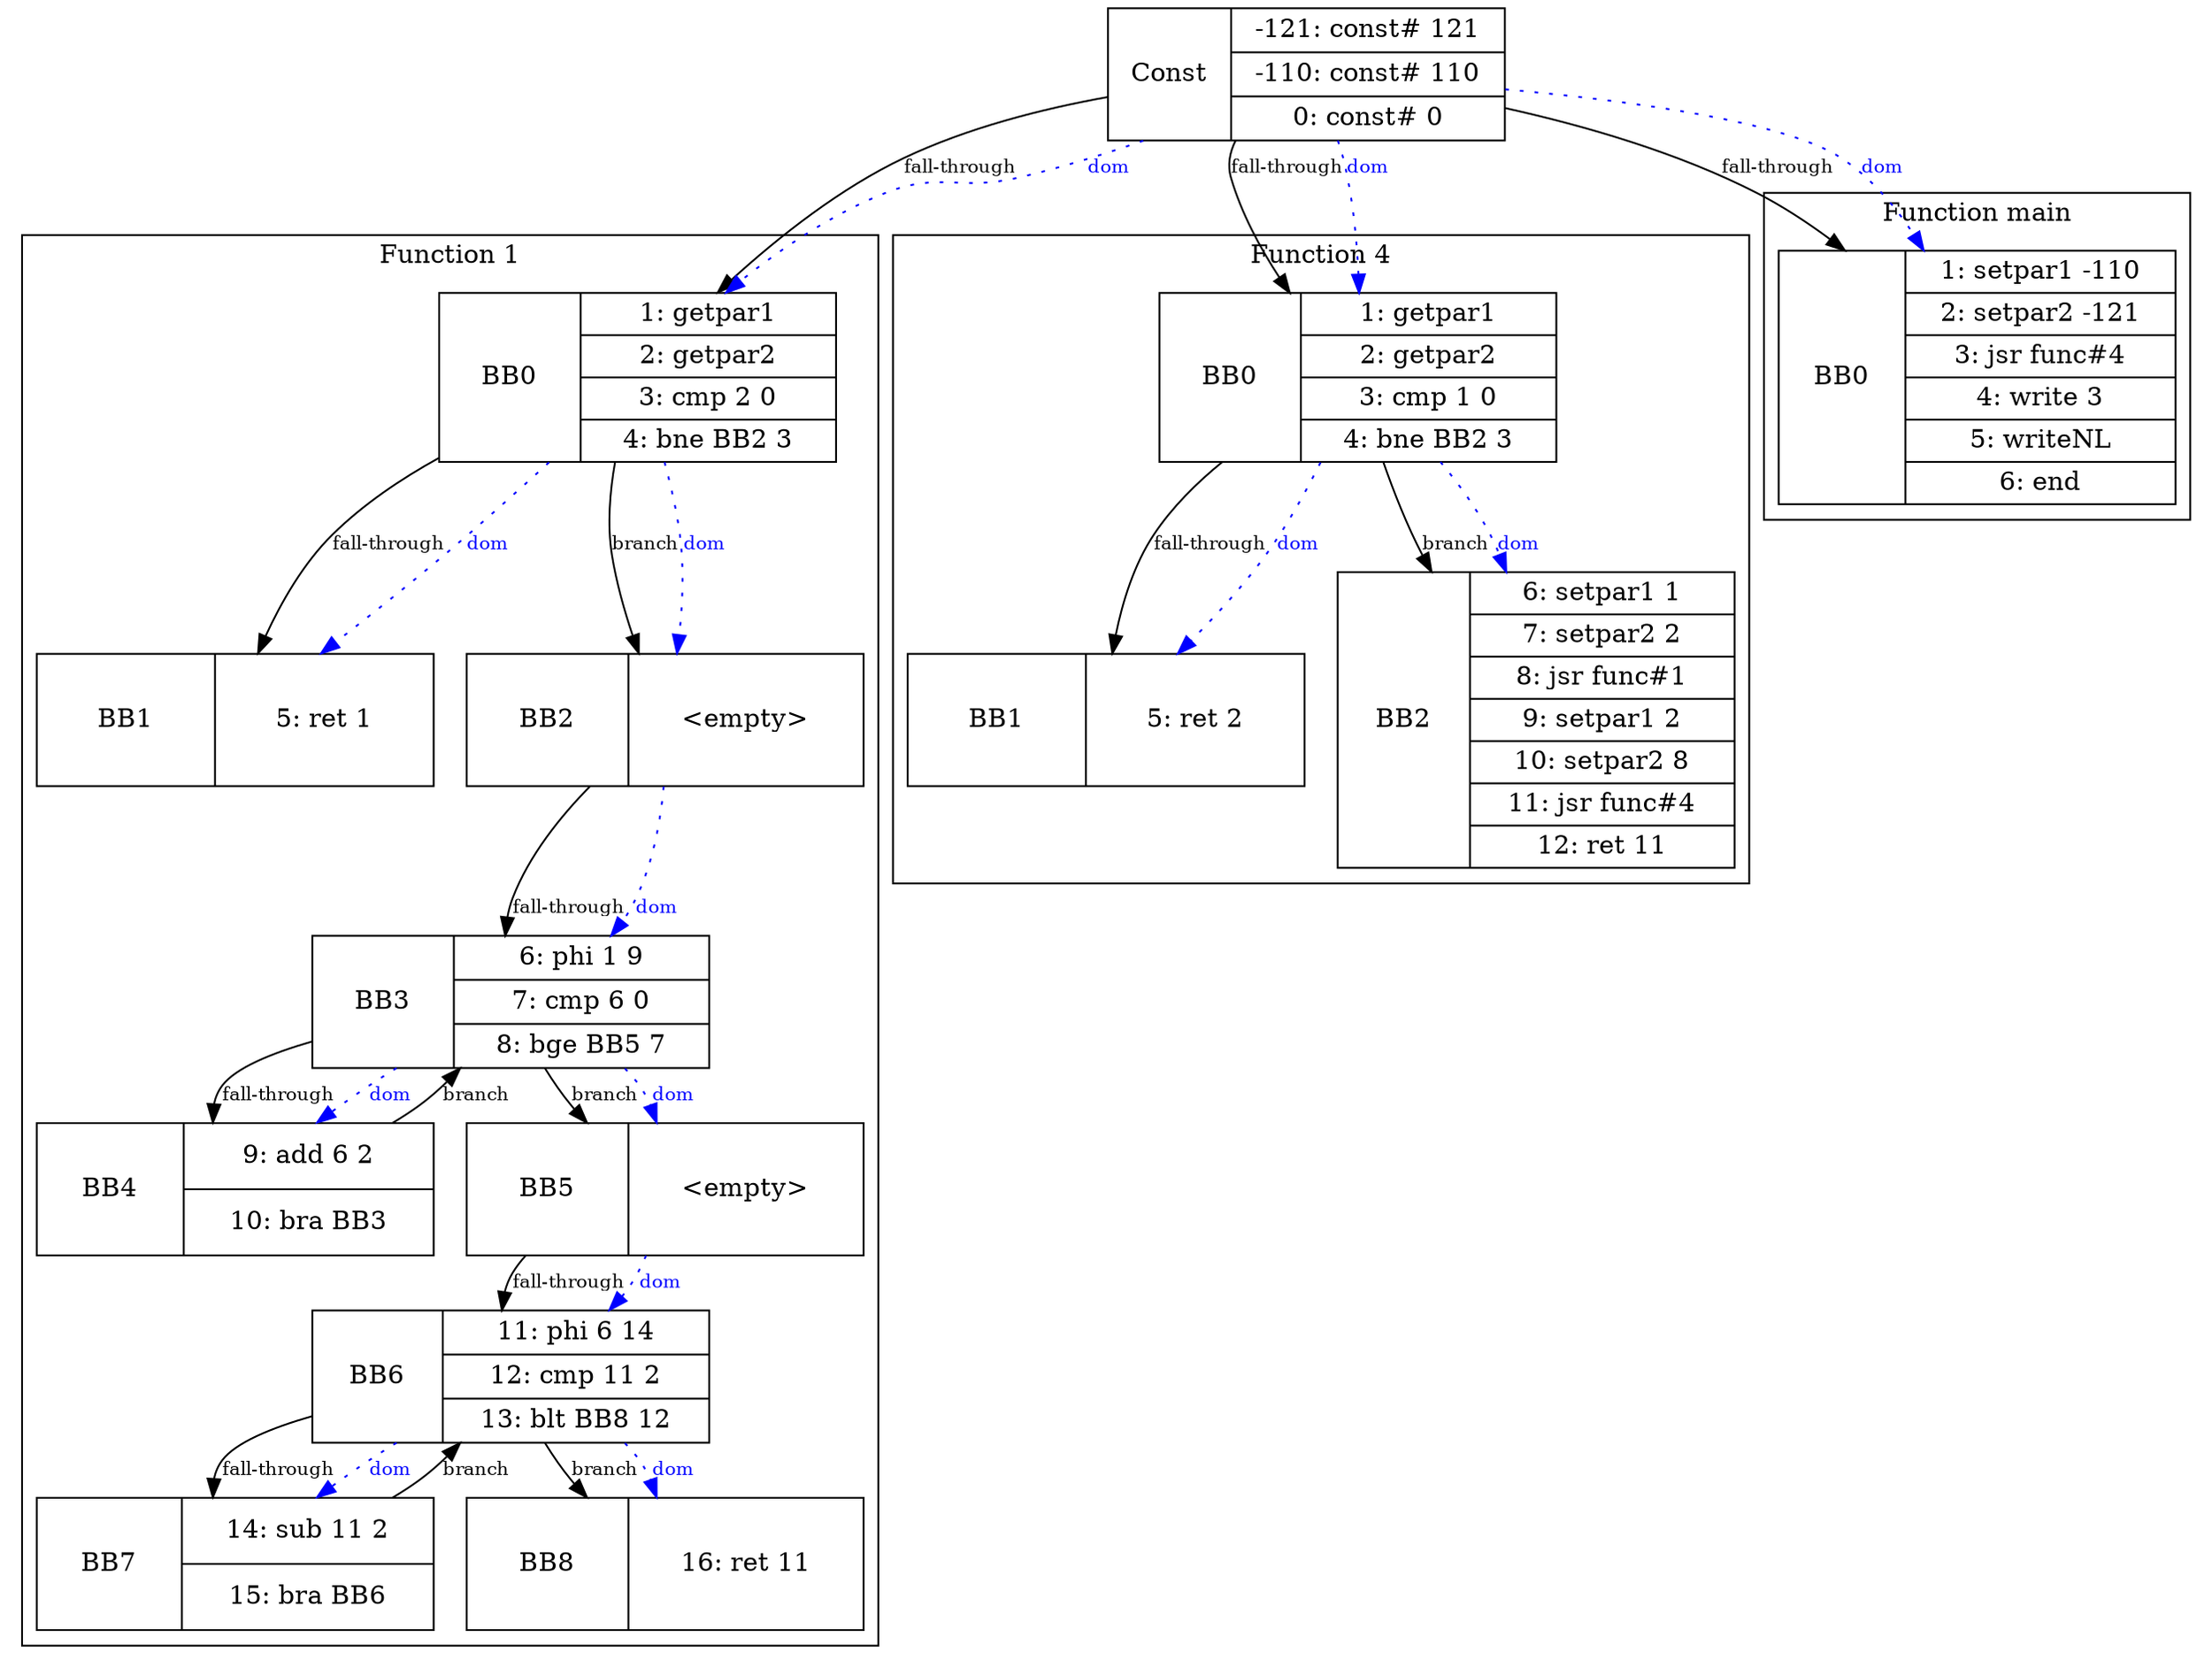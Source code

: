 digraph ir {
subgraph cluster_1 {
	node [shape=record];
	label="Function 1";
	rankdir=TB;
	ranksep=1.0;
	nodesep=0.5;

	BB0_1 [width=3.0, height=1.0, label="BB0 | {1: getpar1 | 2: getpar2 | 3: cmp 2 0 | 4: bne BB2 3}"];
	BB0_1 -> BB1_1 [label="fall-through", fontsize=10];
	BB0_1 -> BB2_1 [label="branch", fontsize=10];
	BB1_1 [width=3.0, height=1.0, label="BB1 | {5: ret 1}"];
	BB0_1 -> BB1_1 [style=dotted, color=blue, fontsize=10, label="dom", fontcolor=blue];
	BB2_1 [width=3.0, height=1.0, label="BB2 | {\<empty\>}"];
	BB2_1 -> BB3_1 [label="fall-through", fontsize=10];
	BB0_1 -> BB2_1 [style=dotted, color=blue, fontsize=10, label="dom", fontcolor=blue];
	BB3_1 [width=3.0, height=1.0, label="BB3 | {6: phi 1 9 | 7: cmp 6 0 | 8: bge BB5 7}"];
	BB3_1 -> BB4_1 [label="fall-through", fontsize=10];
	BB3_1 -> BB5_1 [label="branch", fontsize=10];
	BB2_1 -> BB3_1 [style=dotted, color=blue, fontsize=10, label="dom", fontcolor=blue];
	BB4_1 [width=3.0, height=1.0, label="BB4 | {9: add 6 2 | 10: bra BB3}"];
	BB4_1 -> BB3_1 [label="branch", fontsize=10];
	BB3_1 -> BB4_1 [style=dotted, color=blue, fontsize=10, label="dom", fontcolor=blue];
	BB5_1 [width=3.0, height=1.0, label="BB5 | {\<empty\>}"];
	BB5_1 -> BB6_1 [label="fall-through", fontsize=10];
	BB3_1 -> BB5_1 [style=dotted, color=blue, fontsize=10, label="dom", fontcolor=blue];
	BB6_1 [width=3.0, height=1.0, label="BB6 | {11: phi 6 14 | 12: cmp 11 2 | 13: blt BB8 12}"];
	BB6_1 -> BB7_1 [label="fall-through", fontsize=10];
	BB6_1 -> BB8_1 [label="branch", fontsize=10];
	BB5_1 -> BB6_1 [style=dotted, color=blue, fontsize=10, label="dom", fontcolor=blue];
	BB7_1 [width=3.0, height=1.0, label="BB7 | {14: sub 11 2 | 15: bra BB6}"];
	BB7_1 -> BB6_1 [label="branch", fontsize=10];
	BB6_1 -> BB7_1 [style=dotted, color=blue, fontsize=10, label="dom", fontcolor=blue];
	BB8_1 [width=3.0, height=1.0, label="BB8 | {16: ret 11}"];
	BB6_1 -> BB8_1 [style=dotted, color=blue, fontsize=10, label="dom", fontcolor=blue];
}
subgraph cluster_4 {
	node [shape=record];
	label="Function 4";
	rankdir=TB;
	ranksep=1.0;
	nodesep=0.5;

	BB0_4 [width=3.0, height=1.0, label="BB0 | {1: getpar1 | 2: getpar2 | 3: cmp 1 0 | 4: bne BB2 3}"];
	BB0_4 -> BB1_4 [label="fall-through", fontsize=10];
	BB0_4 -> BB2_4 [label="branch", fontsize=10];
	BB1_4 [width=3.0, height=1.0, label="BB1 | {5: ret 2}"];
	BB0_4 -> BB1_4 [style=dotted, color=blue, fontsize=10, label="dom", fontcolor=blue];
	BB2_4 [width=3.0, height=1.0, label="BB2 | {6: setpar1 1 | 7: setpar2 2 | 8: jsr func#1 | 9: setpar1 2 | 10: setpar2 8 | 11: jsr func#4 | 12: ret 11}"];
	BB0_4 -> BB2_4 [style=dotted, color=blue, fontsize=10, label="dom", fontcolor=blue];
}
subgraph cluster_main {
	node [shape=record];
	label="Function main";
	rankdir=TB;
	ranksep=1.0;
	nodesep=0.5;

	BB0_main [width=3.0, height=1.0, label="BB0 | {1: setpar1 -110 | 2: setpar2 -121 | 3: jsr func#4 | 4: write 3 | 5: writeNL | 6: end}"];
}
subgraph const_block {
	const_block [shape=record, width=3.0, height=1.0, label="Const | {-121: const# 121 | -110: const# 110 | 0: const# 0}"];
	const_block -> BB0_1 [label="fall-through", fontsize=10];
	const_block -> BB0_1 [label="dom", color=blue, style=dotted, fontsize=10, fontcolor=blue];
	const_block -> BB0_4 [label="fall-through", fontsize=10];
	const_block -> BB0_4 [label="dom", color=blue, style=dotted, fontsize=10, fontcolor=blue];
	const_block -> BB0_main [label="fall-through", fontsize=10];
	const_block -> BB0_main [label="dom", color=blue, style=dotted, fontsize=10, fontcolor=blue];
}
}

